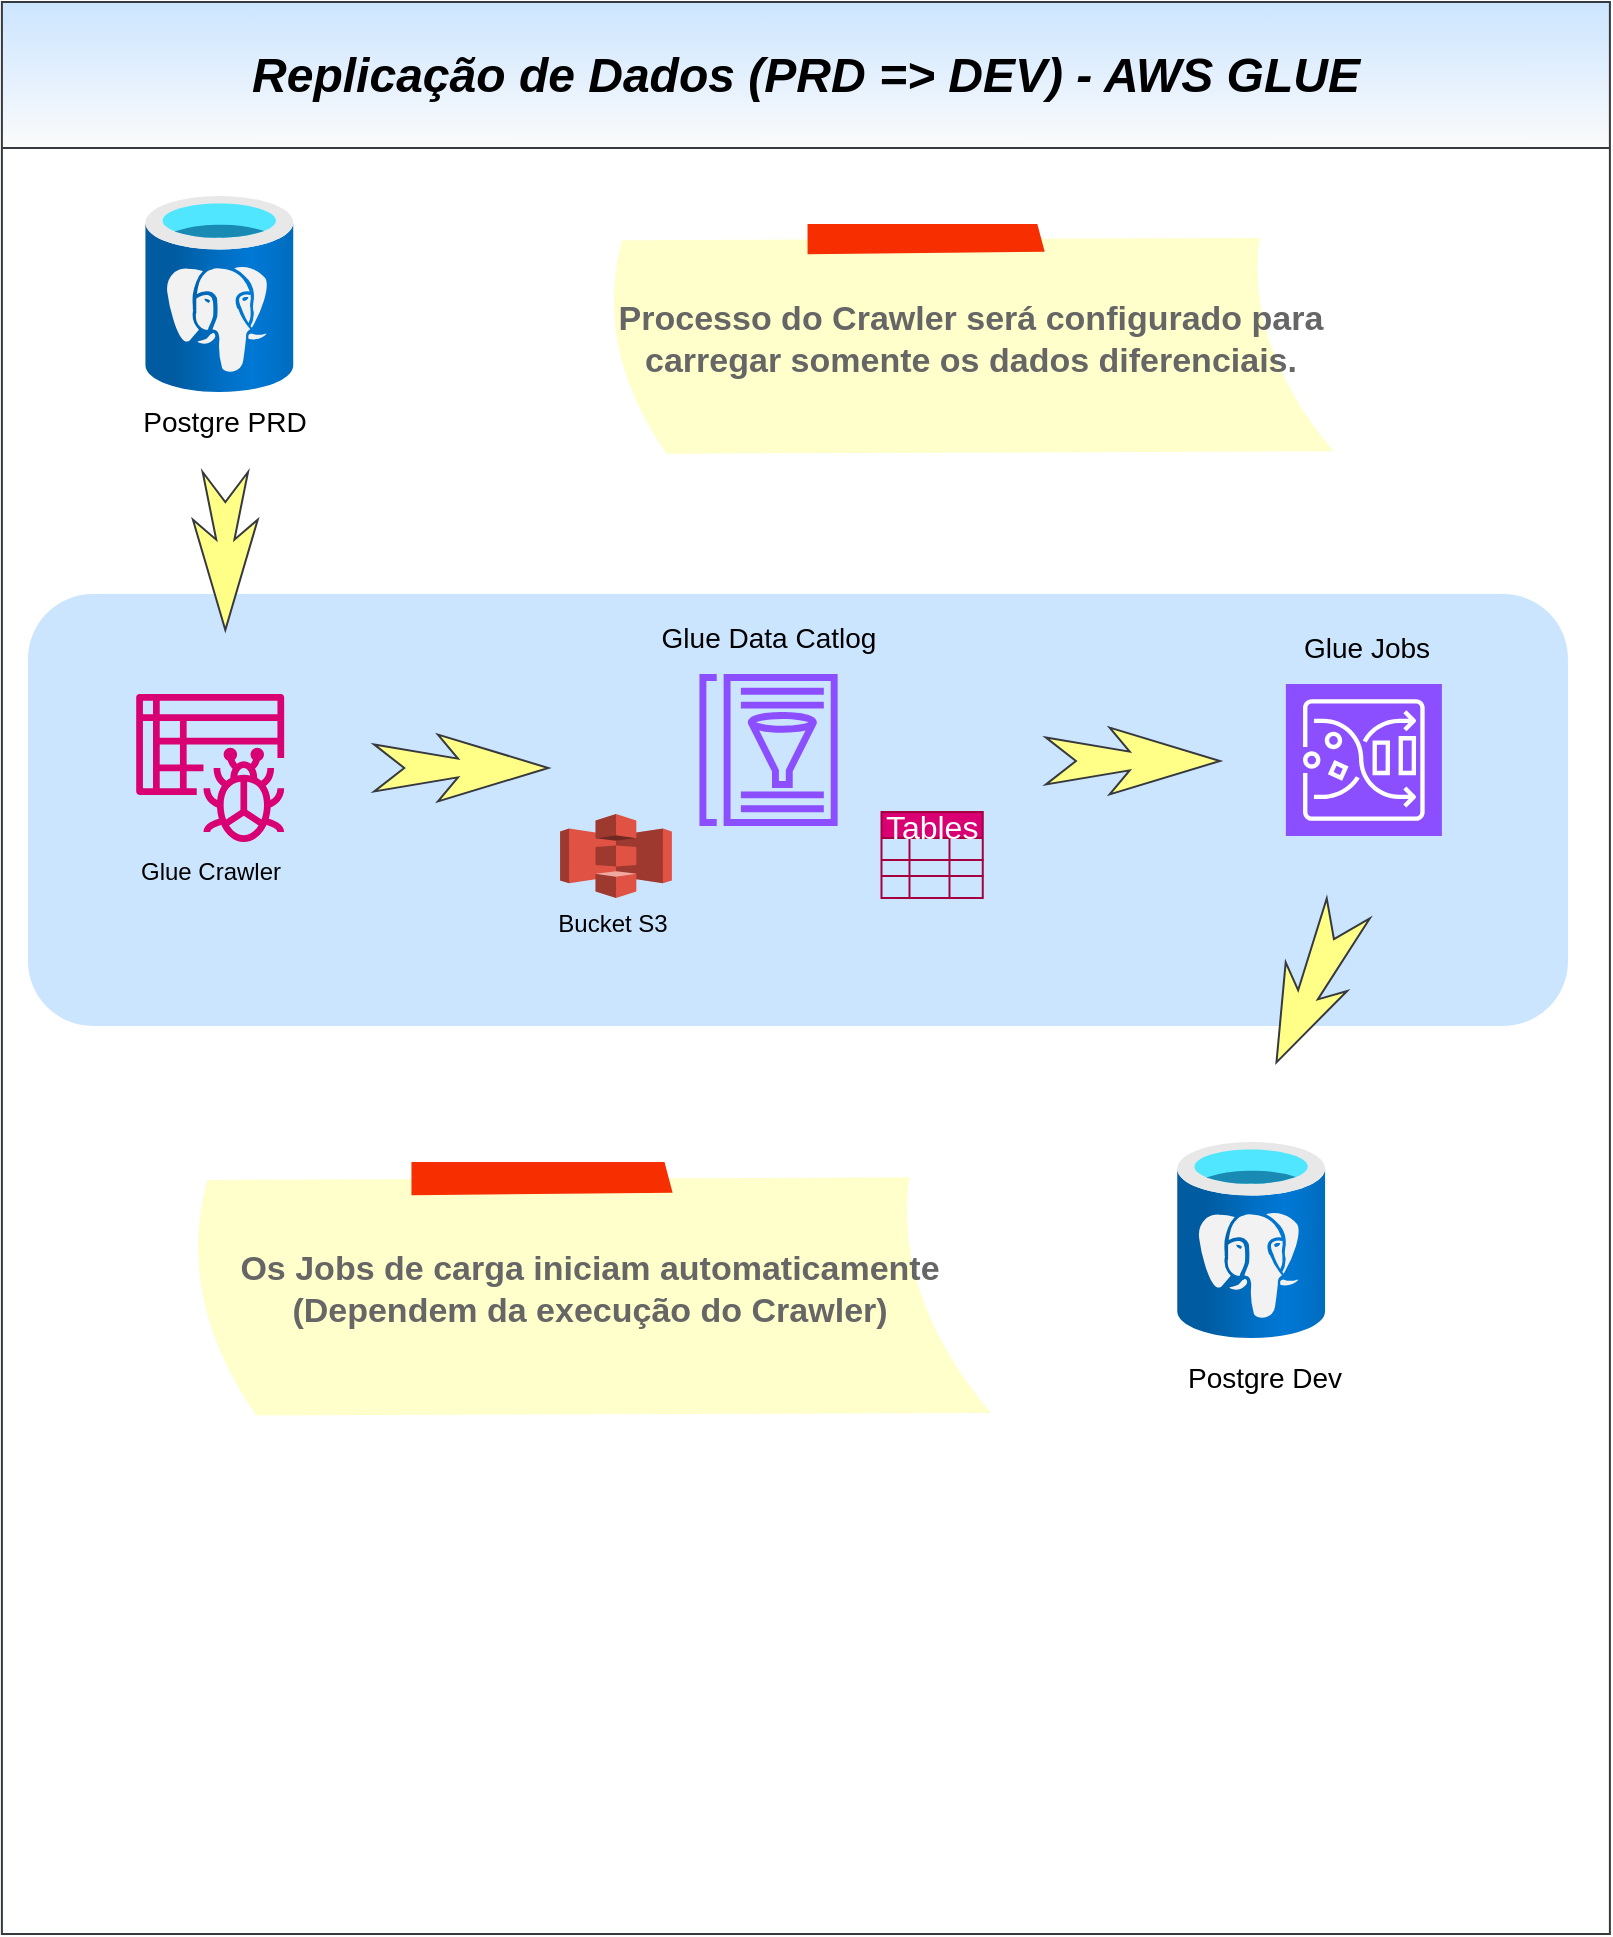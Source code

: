 <mxfile version="22.1.9" type="github">
  <diagram name="Page-1" id="brKmT-EkNB2ks8HkJRCC">
    <mxGraphModel dx="2290" dy="2099" grid="0" gridSize="10" guides="1" tooltips="1" connect="1" arrows="1" fold="1" page="1" pageScale="1" pageWidth="827" pageHeight="1169" math="0" shadow="0">
      <root>
        <mxCell id="0" />
        <mxCell id="1" parent="0" />
        <mxCell id="FxCQj33LjYp6d0i4RSg2-142" value="" style="rounded=1;whiteSpace=wrap;html=1;fillColor=#cce5ff;strokeColor=none;" vertex="1" parent="1">
          <mxGeometry x="21" y="-860" width="770" height="216" as="geometry" />
        </mxCell>
        <mxCell id="FxCQj33LjYp6d0i4RSg2-96" value="&lt;font style=&quot;font-size: 24px;&quot;&gt;&lt;i&gt;Replicação de Dados (PRD =&amp;gt; DEV) - AWS GLUE&lt;/i&gt;&lt;/font&gt;" style="swimlane;whiteSpace=wrap;html=1;startSize=73;fillColor=#cce5ff;strokeColor=#36393d;gradientColor=#fbfbfb;" vertex="1" parent="1">
          <mxGeometry x="7.95" y="-1156" width="804" height="966" as="geometry" />
        </mxCell>
        <mxCell id="FxCQj33LjYp6d0i4RSg2-133" value="" style="shape=image;verticalLabelPosition=bottom;labelBackgroundColor=default;verticalAlign=top;aspect=fixed;imageAspect=0;image=https://bigdatasystems.com.br/wp-content/uploads/2018/01/logo-bigdata-grande-min.jpg;" vertex="1" parent="FxCQj33LjYp6d0i4RSg2-96">
          <mxGeometry x="605.046" y="910" width="195" height="52.6" as="geometry" />
        </mxCell>
        <mxCell id="FxCQj33LjYp6d0i4RSg2-141" value="" style="group" vertex="1" connectable="0" parent="FxCQj33LjYp6d0i4RSg2-96">
          <mxGeometry x="59.052" y="97" width="668.647" height="611" as="geometry" />
        </mxCell>
        <mxCell id="FxCQj33LjYp6d0i4RSg2-111" value="" style="html=1;shadow=0;dashed=0;align=center;verticalAlign=middle;shape=mxgraph.arrows2.stylisedArrow;dy=0.68;dx=37.27;notch=16.9;feather=0.3;rotation=25;fillColor=#ffff88;strokeColor=#36393d;direction=south;" vertex="1" parent="FxCQj33LjYp6d0i4RSg2-141">
          <mxGeometry x="579.23" y="352.24" width="33.89" height="84.91" as="geometry" />
        </mxCell>
        <mxCell id="FxCQj33LjYp6d0i4RSg2-125" value="" style="group" vertex="1" connectable="0" parent="FxCQj33LjYp6d0i4RSg2-141">
          <mxGeometry x="7.098" width="95" height="127" as="geometry" />
        </mxCell>
        <mxCell id="FxCQj33LjYp6d0i4RSg2-2" value="" style="image;aspect=fixed;html=1;points=[];align=center;fontSize=12;image=img/lib/azure2/databases/Azure_Database_PostgreSQL_Server.svg;container=0;" vertex="1" parent="FxCQj33LjYp6d0i4RSg2-125">
          <mxGeometry x="5.063" width="75" height="98" as="geometry" />
        </mxCell>
        <mxCell id="FxCQj33LjYp6d0i4RSg2-44" value="&lt;font style=&quot;font-size: 14px;&quot;&gt;Postgre PRD&lt;/font&gt;" style="text;html=1;align=center;verticalAlign=middle;resizable=0;points=[];autosize=1;strokeColor=none;fillColor=none;container=0;" vertex="1" parent="FxCQj33LjYp6d0i4RSg2-125">
          <mxGeometry x="-5" y="98" width="100" height="29" as="geometry" />
        </mxCell>
        <mxCell id="FxCQj33LjYp6d0i4RSg2-130" value="&lt;b&gt;Processo do Crawler será configurado para carregar somente os dados diferenciais.&lt;/b&gt;" style="strokeWidth=1;shadow=0;dashed=0;align=center;html=1;shape=mxgraph.mockup.text.stickyNote2;fontColor=#666666;mainText=;fontSize=17;whiteSpace=wrap;fillColor=#ffffcc;strokeColor=#F62E00;" vertex="1" parent="FxCQj33LjYp6d0i4RSg2-141">
          <mxGeometry x="239.995" y="14" width="370.61" height="116" as="geometry" />
        </mxCell>
        <mxCell id="FxCQj33LjYp6d0i4RSg2-131" value="&lt;b&gt;Os Jobs de carga iniciam automaticamente (Dependem da execução do Crawler)&lt;/b&gt;" style="strokeWidth=1;shadow=0;dashed=0;align=center;html=1;shape=mxgraph.mockup.text.stickyNote2;fontColor=#666666;mainText=;fontSize=17;whiteSpace=wrap;fillColor=#ffffcc;strokeColor=#F62E00;" vertex="1" parent="FxCQj33LjYp6d0i4RSg2-141">
          <mxGeometry x="31.469" y="483" width="408.076" height="128" as="geometry" />
        </mxCell>
        <mxCell id="FxCQj33LjYp6d0i4RSg2-104" value="" style="html=1;shadow=0;dashed=0;align=center;verticalAlign=middle;shape=mxgraph.arrows2.stylisedArrow;dy=0.72;dx=45.15;notch=15;feather=0.3;rotation=0;fillColor=#ffff88;strokeColor=#36393d;direction=south;" vertex="1" parent="FxCQj33LjYp6d0i4RSg2-141">
          <mxGeometry x="36.464" y="138" width="32.403" height="79" as="geometry" />
        </mxCell>
        <mxCell id="FxCQj33LjYp6d0i4RSg2-105" value="" style="html=1;shadow=0;dashed=0;align=center;verticalAlign=middle;shape=mxgraph.arrows2.stylisedArrow;dy=0.72;dx=45.15;notch=15;feather=0.3;rotation=-90;fillColor=#ffff88;strokeColor=#36393d;direction=south;" vertex="1" parent="FxCQj33LjYp6d0i4RSg2-141">
          <mxGeometry x="153.924" y="242.49" width="33.416" height="87" as="geometry" />
        </mxCell>
        <mxCell id="FxCQj33LjYp6d0i4RSg2-45" value="Glue Crawler" style="text;html=1;align=center;verticalAlign=middle;resizable=0;points=[];autosize=1;strokeColor=none;fillColor=none;" vertex="1" parent="FxCQj33LjYp6d0i4RSg2-141">
          <mxGeometry y="322.996" width="90" height="30" as="geometry" />
        </mxCell>
        <mxCell id="FxCQj33LjYp6d0i4RSg2-3" value="" style="sketch=0;outlineConnect=0;fontColor=#ffffff;fillColor=#d80073;strokeColor=#A50040;dashed=0;verticalLabelPosition=bottom;verticalAlign=top;align=center;html=1;fontSize=12;fontStyle=0;aspect=fixed;pointerEvents=1;shape=mxgraph.aws4.glue_crawlers;" vertex="1" parent="FxCQj33LjYp6d0i4RSg2-141">
          <mxGeometry x="7.098" y="249" width="75.983" height="73.983" as="geometry" />
        </mxCell>
        <mxCell id="FxCQj33LjYp6d0i4RSg2-30" value="Tables" style="shape=table;startSize=13;container=1;collapsible=0;childLayout=tableLayout;strokeColor=#A50040;fontSize=16;fillColor=#d80073;fontColor=#ffffff;" vertex="1" parent="FxCQj33LjYp6d0i4RSg2-141">
          <mxGeometry x="380.746" y="308" width="50.63" height="43" as="geometry" />
        </mxCell>
        <mxCell id="FxCQj33LjYp6d0i4RSg2-31" value="" style="shape=tableRow;horizontal=0;startSize=0;swimlaneHead=0;swimlaneBody=0;strokeColor=inherit;top=0;left=0;bottom=0;right=0;collapsible=0;dropTarget=0;fillColor=none;points=[[0,0.5],[1,0.5]];portConstraint=eastwest;fontSize=16;" vertex="1" parent="FxCQj33LjYp6d0i4RSg2-30">
          <mxGeometry y="13" width="50.63" height="11" as="geometry" />
        </mxCell>
        <mxCell id="FxCQj33LjYp6d0i4RSg2-32" value="" style="shape=partialRectangle;html=1;whiteSpace=wrap;connectable=0;strokeColor=inherit;overflow=hidden;fillColor=none;top=0;left=0;bottom=0;right=0;pointerEvents=1;fontSize=16;" vertex="1" parent="FxCQj33LjYp6d0i4RSg2-31">
          <mxGeometry width="14" height="11" as="geometry">
            <mxRectangle width="14" height="11" as="alternateBounds" />
          </mxGeometry>
        </mxCell>
        <mxCell id="FxCQj33LjYp6d0i4RSg2-33" value="" style="shape=partialRectangle;html=1;whiteSpace=wrap;connectable=0;strokeColor=inherit;overflow=hidden;fillColor=none;top=0;left=0;bottom=0;right=0;pointerEvents=1;fontSize=16;" vertex="1" parent="FxCQj33LjYp6d0i4RSg2-31">
          <mxGeometry x="14" width="20" height="11" as="geometry">
            <mxRectangle width="20" height="11" as="alternateBounds" />
          </mxGeometry>
        </mxCell>
        <mxCell id="FxCQj33LjYp6d0i4RSg2-34" value="" style="shape=partialRectangle;html=1;whiteSpace=wrap;connectable=0;strokeColor=inherit;overflow=hidden;fillColor=none;top=0;left=0;bottom=0;right=0;pointerEvents=1;fontSize=16;" vertex="1" parent="FxCQj33LjYp6d0i4RSg2-31">
          <mxGeometry x="34" width="17" height="11" as="geometry">
            <mxRectangle width="17" height="11" as="alternateBounds" />
          </mxGeometry>
        </mxCell>
        <mxCell id="FxCQj33LjYp6d0i4RSg2-35" value="" style="shape=tableRow;horizontal=0;startSize=0;swimlaneHead=0;swimlaneBody=0;strokeColor=inherit;top=0;left=0;bottom=0;right=0;collapsible=0;dropTarget=0;fillColor=none;points=[[0,0.5],[1,0.5]];portConstraint=eastwest;fontSize=16;" vertex="1" parent="FxCQj33LjYp6d0i4RSg2-30">
          <mxGeometry y="24" width="50.63" height="8" as="geometry" />
        </mxCell>
        <mxCell id="FxCQj33LjYp6d0i4RSg2-36" value="" style="shape=partialRectangle;html=1;whiteSpace=wrap;connectable=0;strokeColor=inherit;overflow=hidden;fillColor=none;top=0;left=0;bottom=0;right=0;pointerEvents=1;fontSize=16;" vertex="1" parent="FxCQj33LjYp6d0i4RSg2-35">
          <mxGeometry width="14" height="8" as="geometry">
            <mxRectangle width="14" height="8" as="alternateBounds" />
          </mxGeometry>
        </mxCell>
        <mxCell id="FxCQj33LjYp6d0i4RSg2-37" value="" style="shape=partialRectangle;html=1;whiteSpace=wrap;connectable=0;strokeColor=inherit;overflow=hidden;fillColor=none;top=0;left=0;bottom=0;right=0;pointerEvents=1;fontSize=16;" vertex="1" parent="FxCQj33LjYp6d0i4RSg2-35">
          <mxGeometry x="14" width="20" height="8" as="geometry">
            <mxRectangle width="20" height="8" as="alternateBounds" />
          </mxGeometry>
        </mxCell>
        <mxCell id="FxCQj33LjYp6d0i4RSg2-38" value="" style="shape=partialRectangle;html=1;whiteSpace=wrap;connectable=0;strokeColor=inherit;overflow=hidden;fillColor=none;top=0;left=0;bottom=0;right=0;pointerEvents=1;fontSize=16;" vertex="1" parent="FxCQj33LjYp6d0i4RSg2-35">
          <mxGeometry x="34" width="17" height="8" as="geometry">
            <mxRectangle width="17" height="8" as="alternateBounds" />
          </mxGeometry>
        </mxCell>
        <mxCell id="FxCQj33LjYp6d0i4RSg2-39" value="" style="shape=tableRow;horizontal=0;startSize=0;swimlaneHead=0;swimlaneBody=0;strokeColor=inherit;top=0;left=0;bottom=0;right=0;collapsible=0;dropTarget=0;fillColor=none;points=[[0,0.5],[1,0.5]];portConstraint=eastwest;fontSize=16;" vertex="1" parent="FxCQj33LjYp6d0i4RSg2-30">
          <mxGeometry y="32" width="50.63" height="11" as="geometry" />
        </mxCell>
        <mxCell id="FxCQj33LjYp6d0i4RSg2-40" value="" style="shape=partialRectangle;html=1;whiteSpace=wrap;connectable=0;strokeColor=inherit;overflow=hidden;fillColor=none;top=0;left=0;bottom=0;right=0;pointerEvents=1;fontSize=16;" vertex="1" parent="FxCQj33LjYp6d0i4RSg2-39">
          <mxGeometry width="14" height="11" as="geometry">
            <mxRectangle width="14" height="11" as="alternateBounds" />
          </mxGeometry>
        </mxCell>
        <mxCell id="FxCQj33LjYp6d0i4RSg2-41" value="" style="shape=partialRectangle;html=1;whiteSpace=wrap;connectable=0;strokeColor=inherit;overflow=hidden;fillColor=none;top=0;left=0;bottom=0;right=0;pointerEvents=1;fontSize=16;" vertex="1" parent="FxCQj33LjYp6d0i4RSg2-39">
          <mxGeometry x="14" width="20" height="11" as="geometry">
            <mxRectangle width="20" height="11" as="alternateBounds" />
          </mxGeometry>
        </mxCell>
        <mxCell id="FxCQj33LjYp6d0i4RSg2-42" value="" style="shape=partialRectangle;html=1;whiteSpace=wrap;connectable=0;strokeColor=inherit;overflow=hidden;fillColor=none;top=0;left=0;bottom=0;right=0;pointerEvents=1;fontSize=16;" vertex="1" parent="FxCQj33LjYp6d0i4RSg2-39">
          <mxGeometry x="34" width="17" height="11" as="geometry">
            <mxRectangle width="17" height="11" as="alternateBounds" />
          </mxGeometry>
        </mxCell>
        <mxCell id="FxCQj33LjYp6d0i4RSg2-49" value="" style="group" vertex="1" connectable="0" parent="FxCQj33LjYp6d0i4RSg2-141">
          <mxGeometry x="507.996" y="473" width="120.499" height="138" as="geometry" />
        </mxCell>
        <mxCell id="FxCQj33LjYp6d0i4RSg2-50" value="" style="image;aspect=fixed;html=1;points=[];align=center;fontSize=12;image=img/lib/azure2/databases/Azure_Database_PostgreSQL_Server.svg;" vertex="1" parent="FxCQj33LjYp6d0i4RSg2-49">
          <mxGeometry x="20.083" width="75" height="98" as="geometry" />
        </mxCell>
        <mxCell id="FxCQj33LjYp6d0i4RSg2-51" value="&lt;font style=&quot;font-size: 14px;&quot;&gt;Postgre Dev&lt;/font&gt;" style="text;html=1;align=center;verticalAlign=middle;resizable=0;points=[];autosize=1;strokeColor=none;fillColor=none;" vertex="1" parent="FxCQj33LjYp6d0i4RSg2-49">
          <mxGeometry x="17" y="103" width="95" height="29" as="geometry" />
        </mxCell>
        <mxCell id="FxCQj33LjYp6d0i4RSg2-46" value="&lt;font style=&quot;font-size: 14px;&quot;&gt;Glue Data Catlog&lt;/font&gt;" style="text;html=1;align=center;verticalAlign=middle;resizable=0;points=[];autosize=1;strokeColor=none;fillColor=none;" vertex="1" parent="1">
          <mxGeometry x="328.942" y="-853" width="125" height="29" as="geometry" />
        </mxCell>
        <mxCell id="FxCQj33LjYp6d0i4RSg2-52" value="" style="group" vertex="1" connectable="0" parent="1">
          <mxGeometry x="278.312" y="-750" width="69.869" height="64" as="geometry" />
        </mxCell>
        <mxCell id="FxCQj33LjYp6d0i4RSg2-15" value="" style="outlineConnect=0;dashed=0;verticalLabelPosition=bottom;verticalAlign=top;align=center;html=1;shape=mxgraph.aws3.s3;fillColor=#E05243;gradientColor=none;" vertex="1" parent="FxCQj33LjYp6d0i4RSg2-52">
          <mxGeometry x="8.734" width="55.895" height="42.0" as="geometry" />
        </mxCell>
        <mxCell id="FxCQj33LjYp6d0i4RSg2-47" value="Bucket S3" style="text;html=1;align=center;verticalAlign=middle;resizable=0;points=[];autosize=1;strokeColor=none;fillColor=none;" vertex="1" parent="FxCQj33LjYp6d0i4RSg2-52">
          <mxGeometry x="-5.569" y="40.0" width="80" height="30" as="geometry" />
        </mxCell>
        <mxCell id="FxCQj33LjYp6d0i4RSg2-16" value="" style="sketch=0;outlineConnect=0;fontColor=#232F3E;gradientColor=none;fillColor=#8C4FFF;strokeColor=none;dashed=0;verticalLabelPosition=bottom;verticalAlign=top;align=center;html=1;fontSize=12;fontStyle=0;aspect=fixed;pointerEvents=1;shape=mxgraph.aws4.glue_data_catalog;" vertex="1" parent="1">
          <mxGeometry x="355.27" y="-820" width="72" height="76" as="geometry" />
        </mxCell>
        <mxCell id="FxCQj33LjYp6d0i4RSg2-119" value="" style="group" vertex="1" connectable="0" parent="1">
          <mxGeometry x="649.935" y="-849" width="81.008" height="110" as="geometry" />
        </mxCell>
        <mxCell id="FxCQj33LjYp6d0i4RSg2-74" value="&lt;font style=&quot;font-size: 14px;&quot;&gt;Glue Jobs&lt;/font&gt;" style="text;html=1;align=center;verticalAlign=middle;resizable=0;points=[];autosize=1;strokeColor=none;fillColor=none;" vertex="1" parent="FxCQj33LjYp6d0i4RSg2-119">
          <mxGeometry y="1" width="81" height="29" as="geometry" />
        </mxCell>
        <mxCell id="FxCQj33LjYp6d0i4RSg2-110" value="" style="sketch=0;points=[[0,0,0],[0.25,0,0],[0.5,0,0],[0.75,0,0],[1,0,0],[0,1,0],[0.25,1,0],[0.5,1,0],[0.75,1,0],[1,1,0],[0,0.25,0],[0,0.5,0],[0,0.75,0],[1,0.25,0],[1,0.5,0],[1,0.75,0]];outlineConnect=0;fontColor=#232F3E;fillColor=#8C4FFF;strokeColor=#ffffff;dashed=0;verticalLabelPosition=bottom;verticalAlign=top;align=center;html=1;fontSize=12;fontStyle=0;aspect=fixed;shape=mxgraph.aws4.resourceIcon;resIcon=mxgraph.aws4.glue_databrew;" vertex="1" parent="FxCQj33LjYp6d0i4RSg2-119">
          <mxGeometry y="34" width="78" height="76" as="geometry" />
        </mxCell>
        <mxCell id="FxCQj33LjYp6d0i4RSg2-136" value="" style="html=1;shadow=0;dashed=0;align=center;verticalAlign=middle;shape=mxgraph.arrows2.stylisedArrow;dy=0.72;dx=45.15;notch=15;feather=0.3;rotation=-90;fillColor=#ffff88;strokeColor=#36393d;direction=south;" vertex="1" parent="1">
          <mxGeometry x="556.776" y="-820" width="33.416" height="87" as="geometry" />
        </mxCell>
      </root>
    </mxGraphModel>
  </diagram>
</mxfile>
